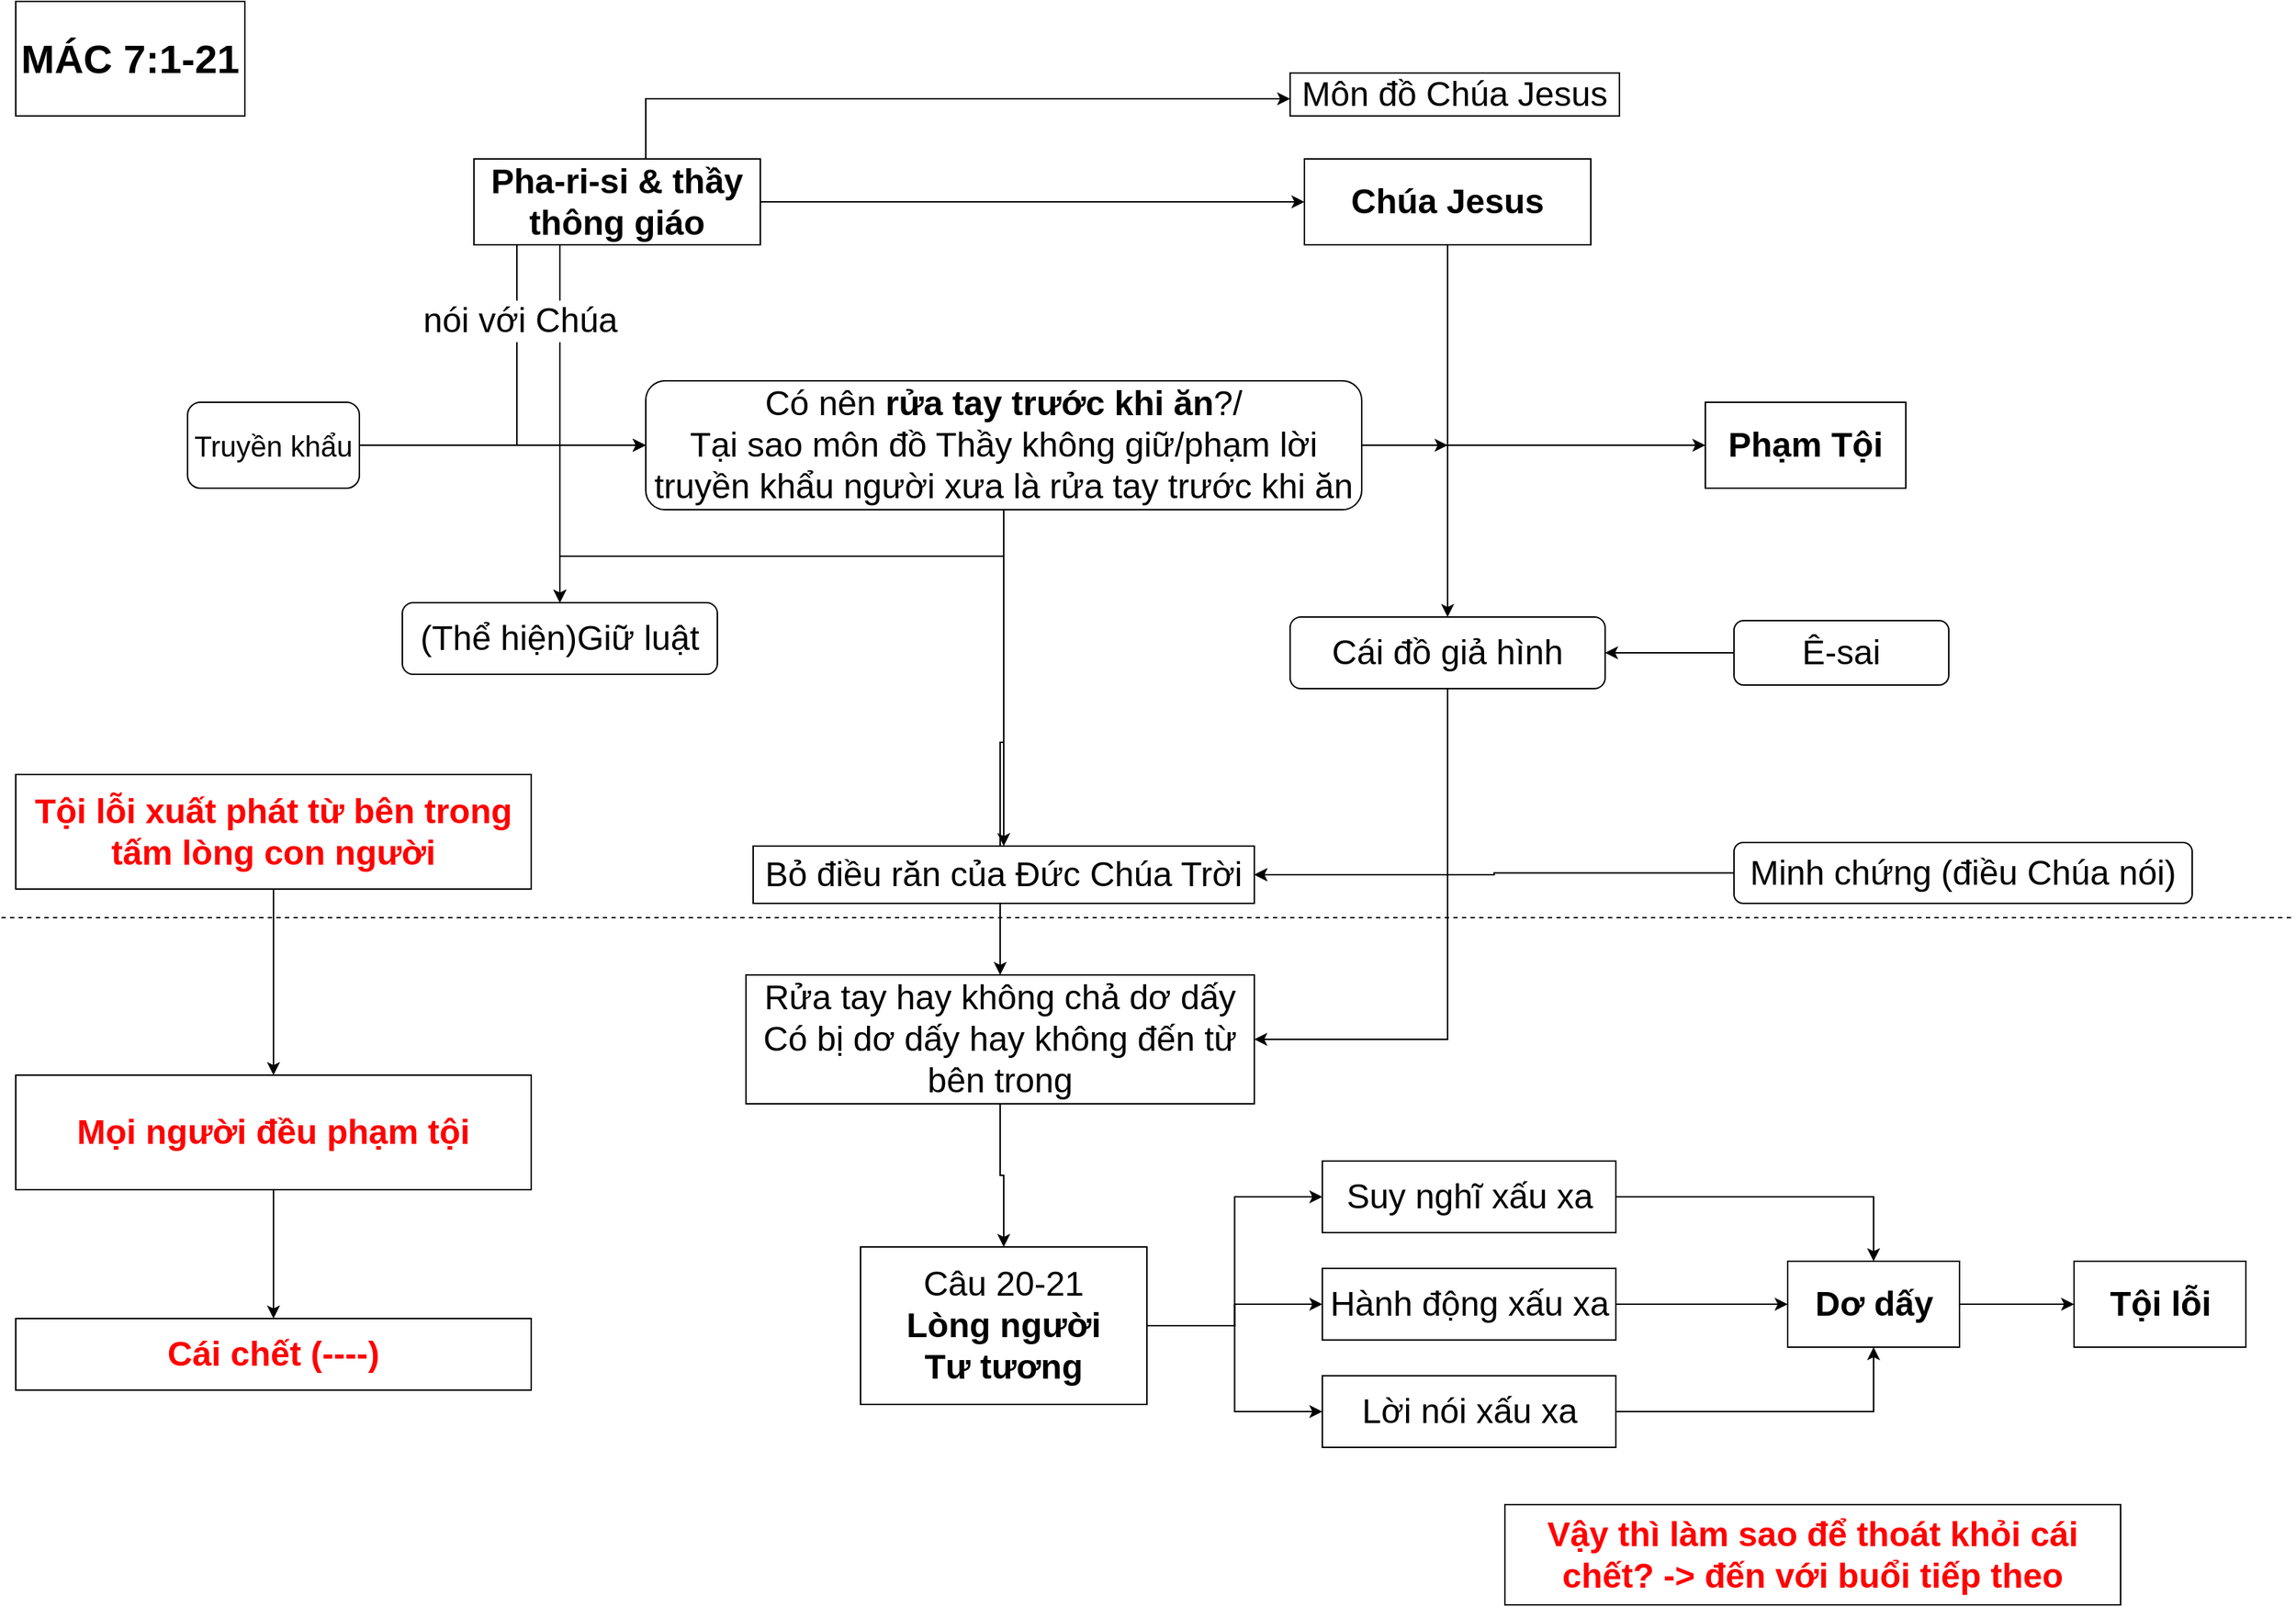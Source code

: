 <mxfile version="15.4.0" type="device"><diagram id="9ja8BAJ5M5d6TKW4qeOw" name="Page-1"><mxGraphModel dx="2440" dy="1618" grid="1" gridSize="10" guides="1" tooltips="1" connect="1" arrows="1" fold="1" page="1" pageScale="1" pageWidth="1654" pageHeight="1169" math="0" shadow="0"><root><mxCell id="0"/><mxCell id="1" parent="0"/><mxCell id="1fCRmZli-8uymP-yfOGV-1" value="MÁC 7:1-21" style="rounded=0;whiteSpace=wrap;html=1;fontStyle=1;fontSize=28;" vertex="1" parent="1"><mxGeometry x="40" y="40" width="160" height="80" as="geometry"/></mxCell><mxCell id="1fCRmZli-8uymP-yfOGV-14" style="edgeStyle=orthogonalEdgeStyle;rounded=0;orthogonalLoop=1;jettySize=auto;html=1;fontSize=24;" edge="1" parent="1" source="1fCRmZli-8uymP-yfOGV-2"><mxGeometry relative="1" as="geometry"><mxPoint x="1040" y="350" as="targetPoint"/></mxGeometry></mxCell><mxCell id="1fCRmZli-8uymP-yfOGV-19" style="edgeStyle=orthogonalEdgeStyle;rounded=0;orthogonalLoop=1;jettySize=auto;html=1;entryX=0.5;entryY=0;entryDx=0;entryDy=0;fontSize=24;" edge="1" parent="1" source="1fCRmZli-8uymP-yfOGV-2" target="1fCRmZli-8uymP-yfOGV-17"><mxGeometry relative="1" as="geometry"/></mxCell><mxCell id="1fCRmZli-8uymP-yfOGV-21" style="edgeStyle=orthogonalEdgeStyle;rounded=0;orthogonalLoop=1;jettySize=auto;html=1;entryX=0.5;entryY=0;entryDx=0;entryDy=0;fontSize=24;" edge="1" parent="1" source="1fCRmZli-8uymP-yfOGV-2" target="1fCRmZli-8uymP-yfOGV-20"><mxGeometry relative="1" as="geometry"/></mxCell><mxCell id="1fCRmZli-8uymP-yfOGV-29" style="edgeStyle=orthogonalEdgeStyle;rounded=0;orthogonalLoop=1;jettySize=auto;html=1;entryX=0.5;entryY=0;entryDx=0;entryDy=0;fontSize=24;" edge="1" parent="1" source="1fCRmZli-8uymP-yfOGV-2" target="1fCRmZli-8uymP-yfOGV-28"><mxGeometry relative="1" as="geometry"/></mxCell><mxCell id="1fCRmZli-8uymP-yfOGV-27" style="edgeStyle=orthogonalEdgeStyle;rounded=0;orthogonalLoop=1;jettySize=auto;html=1;entryX=0;entryY=0.5;entryDx=0;entryDy=0;fontSize=24;" edge="1" parent="1" source="1fCRmZli-8uymP-yfOGV-2" target="1fCRmZli-8uymP-yfOGV-26"><mxGeometry relative="1" as="geometry"/></mxCell><mxCell id="1fCRmZli-8uymP-yfOGV-2" value="&lt;span style=&quot;font-weight: normal&quot;&gt;Có nên &lt;/span&gt;rửa tay trước khi ăn&lt;span style=&quot;font-weight: normal&quot;&gt;?/&lt;br&gt;Tại sao môn đồ Thầy không giữ/phạm lời truyền khẩu người xưa là rửa tay trước khi ăn&lt;/span&gt;" style="rounded=1;whiteSpace=wrap;html=1;fontSize=24;fontStyle=1" vertex="1" parent="1"><mxGeometry x="480" y="305" width="500" height="90" as="geometry"/></mxCell><mxCell id="1fCRmZli-8uymP-yfOGV-6" style="edgeStyle=orthogonalEdgeStyle;rounded=0;orthogonalLoop=1;jettySize=auto;html=1;fontSize=24;" edge="1" parent="1" source="1fCRmZli-8uymP-yfOGV-3" target="1fCRmZli-8uymP-yfOGV-4"><mxGeometry relative="1" as="geometry"/></mxCell><mxCell id="1fCRmZli-8uymP-yfOGV-7" style="edgeStyle=orthogonalEdgeStyle;rounded=0;orthogonalLoop=1;jettySize=auto;html=1;fontSize=24;" edge="1" parent="1" source="1fCRmZli-8uymP-yfOGV-3"><mxGeometry relative="1" as="geometry"><mxPoint x="930" y="108" as="targetPoint"/><Array as="points"><mxPoint x="480" y="108"/></Array></mxGeometry></mxCell><mxCell id="1fCRmZli-8uymP-yfOGV-18" style="edgeStyle=orthogonalEdgeStyle;rounded=0;orthogonalLoop=1;jettySize=auto;html=1;fontSize=24;" edge="1" parent="1" source="1fCRmZli-8uymP-yfOGV-3" target="1fCRmZli-8uymP-yfOGV-17"><mxGeometry relative="1" as="geometry"><Array as="points"><mxPoint x="420" y="270"/><mxPoint x="420" y="270"/></Array></mxGeometry></mxCell><mxCell id="1fCRmZli-8uymP-yfOGV-8" style="edgeStyle=orthogonalEdgeStyle;rounded=0;orthogonalLoop=1;jettySize=auto;html=1;entryX=0;entryY=0.5;entryDx=0;entryDy=0;fontSize=24;" edge="1" parent="1" source="1fCRmZli-8uymP-yfOGV-3" target="1fCRmZli-8uymP-yfOGV-2"><mxGeometry relative="1" as="geometry"><Array as="points"><mxPoint x="390" y="350"/></Array></mxGeometry></mxCell><mxCell id="1fCRmZli-8uymP-yfOGV-9" value="nói với Chúa" style="edgeLabel;html=1;align=center;verticalAlign=middle;resizable=0;points=[];fontSize=24;" vertex="1" connectable="0" parent="1fCRmZli-8uymP-yfOGV-8"><mxGeometry x="-0.29" y="2" relative="1" as="geometry"><mxPoint y="-29" as="offset"/></mxGeometry></mxCell><mxCell id="1fCRmZli-8uymP-yfOGV-3" value="Pha-ri-si &amp;amp; thầy thông giáo" style="rounded=0;whiteSpace=wrap;html=1;fontSize=24;fontStyle=1" vertex="1" parent="1"><mxGeometry x="360" y="150" width="200" height="60" as="geometry"/></mxCell><mxCell id="1fCRmZli-8uymP-yfOGV-11" style="edgeStyle=orthogonalEdgeStyle;rounded=0;orthogonalLoop=1;jettySize=auto;html=1;fontSize=24;" edge="1" parent="1" source="1fCRmZli-8uymP-yfOGV-4" target="1fCRmZli-8uymP-yfOGV-10"><mxGeometry relative="1" as="geometry"/></mxCell><mxCell id="1fCRmZli-8uymP-yfOGV-4" value="Chúa Jesus" style="rounded=0;whiteSpace=wrap;html=1;fontSize=24;fontStyle=1" vertex="1" parent="1"><mxGeometry x="940" y="150" width="200" height="60" as="geometry"/></mxCell><mxCell id="1fCRmZli-8uymP-yfOGV-5" value="Môn đồ Chúa Jesus" style="rounded=0;whiteSpace=wrap;html=1;fontSize=24;" vertex="1" parent="1"><mxGeometry x="930" y="90" width="230" height="30" as="geometry"/></mxCell><mxCell id="1fCRmZli-8uymP-yfOGV-22" style="edgeStyle=orthogonalEdgeStyle;rounded=0;orthogonalLoop=1;jettySize=auto;html=1;entryX=1;entryY=0.5;entryDx=0;entryDy=0;fontSize=24;" edge="1" parent="1" source="1fCRmZli-8uymP-yfOGV-10" target="1fCRmZli-8uymP-yfOGV-20"><mxGeometry relative="1" as="geometry"><Array as="points"><mxPoint x="1040" y="650"/></Array></mxGeometry></mxCell><mxCell id="1fCRmZli-8uymP-yfOGV-30" style="edgeStyle=orthogonalEdgeStyle;rounded=0;orthogonalLoop=1;jettySize=auto;html=1;entryX=1;entryY=0.5;entryDx=0;entryDy=0;fontSize=24;" edge="1" parent="1" source="1fCRmZli-8uymP-yfOGV-10" target="1fCRmZli-8uymP-yfOGV-28"><mxGeometry relative="1" as="geometry"><Array as="points"><mxPoint x="1040" y="765"/></Array></mxGeometry></mxCell><mxCell id="1fCRmZli-8uymP-yfOGV-10" value="Cái đồ giả hình" style="rounded=1;whiteSpace=wrap;html=1;fontSize=24;" vertex="1" parent="1"><mxGeometry x="930" y="470" width="220" height="50" as="geometry"/></mxCell><mxCell id="1fCRmZli-8uymP-yfOGV-13" style="edgeStyle=orthogonalEdgeStyle;rounded=0;orthogonalLoop=1;jettySize=auto;html=1;fontSize=24;" edge="1" parent="1" source="1fCRmZli-8uymP-yfOGV-12" target="1fCRmZli-8uymP-yfOGV-2"><mxGeometry relative="1" as="geometry"/></mxCell><mxCell id="1fCRmZli-8uymP-yfOGV-12" value="&lt;font style=&quot;font-size: 20px&quot;&gt;Truyền khẩu&lt;/font&gt;" style="rounded=1;whiteSpace=wrap;html=1;fontSize=24;" vertex="1" parent="1"><mxGeometry x="160" y="320" width="120" height="60" as="geometry"/></mxCell><mxCell id="1fCRmZli-8uymP-yfOGV-16" style="edgeStyle=orthogonalEdgeStyle;rounded=0;orthogonalLoop=1;jettySize=auto;html=1;entryX=1;entryY=0.5;entryDx=0;entryDy=0;fontSize=24;" edge="1" parent="1" source="1fCRmZli-8uymP-yfOGV-15" target="1fCRmZli-8uymP-yfOGV-10"><mxGeometry relative="1" as="geometry"/></mxCell><mxCell id="1fCRmZli-8uymP-yfOGV-15" value="Ê-sai" style="rounded=1;whiteSpace=wrap;html=1;fontSize=24;" vertex="1" parent="1"><mxGeometry x="1240" y="472.5" width="150" height="45" as="geometry"/></mxCell><mxCell id="1fCRmZli-8uymP-yfOGV-17" value="(Thể hiện)Giữ luật" style="rounded=1;whiteSpace=wrap;html=1;fontSize=24;" vertex="1" parent="1"><mxGeometry x="310" y="460" width="220" height="50" as="geometry"/></mxCell><mxCell id="1fCRmZli-8uymP-yfOGV-20" value="Bỏ điều răn của Đức Chúa Trời" style="rounded=0;whiteSpace=wrap;html=1;fontSize=24;" vertex="1" parent="1"><mxGeometry x="555" y="630" width="350" height="40" as="geometry"/></mxCell><mxCell id="1fCRmZli-8uymP-yfOGV-24" style="edgeStyle=orthogonalEdgeStyle;rounded=0;orthogonalLoop=1;jettySize=auto;html=1;entryX=1;entryY=0.5;entryDx=0;entryDy=0;fontSize=24;" edge="1" parent="1" source="1fCRmZli-8uymP-yfOGV-23" target="1fCRmZli-8uymP-yfOGV-20"><mxGeometry relative="1" as="geometry"/></mxCell><mxCell id="1fCRmZli-8uymP-yfOGV-23" value="Minh chứng (điều Chúa nói)" style="rounded=1;whiteSpace=wrap;html=1;fontSize=24;" vertex="1" parent="1"><mxGeometry x="1240" y="627.5" width="320" height="42.5" as="geometry"/></mxCell><mxCell id="1fCRmZli-8uymP-yfOGV-25" value="" style="endArrow=none;dashed=1;html=1;rounded=0;fontSize=24;edgeStyle=orthogonalEdgeStyle;" edge="1" parent="1"><mxGeometry width="50" height="50" relative="1" as="geometry"><mxPoint x="30" y="680" as="sourcePoint"/><mxPoint x="1630" y="680" as="targetPoint"/></mxGeometry></mxCell><mxCell id="1fCRmZli-8uymP-yfOGV-26" value="Phạm Tội" style="rounded=0;whiteSpace=wrap;html=1;fontSize=24;fontStyle=1" vertex="1" parent="1"><mxGeometry x="1220" y="320" width="140" height="60" as="geometry"/></mxCell><mxCell id="1fCRmZli-8uymP-yfOGV-33" style="edgeStyle=orthogonalEdgeStyle;rounded=0;orthogonalLoop=1;jettySize=auto;html=1;entryX=0.5;entryY=0;entryDx=0;entryDy=0;fontSize=24;" edge="1" parent="1" source="1fCRmZli-8uymP-yfOGV-28" target="1fCRmZli-8uymP-yfOGV-31"><mxGeometry relative="1" as="geometry"/></mxCell><mxCell id="1fCRmZli-8uymP-yfOGV-28" value="Rửa tay hay không chả dơ dấy&lt;br&gt;Có bị dơ dấy hay không đến từ bên trong" style="rounded=0;whiteSpace=wrap;html=1;fontSize=24;" vertex="1" parent="1"><mxGeometry x="550" y="720" width="355" height="90" as="geometry"/></mxCell><mxCell id="1fCRmZli-8uymP-yfOGV-37" style="edgeStyle=orthogonalEdgeStyle;rounded=0;orthogonalLoop=1;jettySize=auto;html=1;entryX=0;entryY=0.5;entryDx=0;entryDy=0;fontSize=24;" edge="1" parent="1" source="1fCRmZli-8uymP-yfOGV-31" target="1fCRmZli-8uymP-yfOGV-34"><mxGeometry relative="1" as="geometry"/></mxCell><mxCell id="1fCRmZli-8uymP-yfOGV-38" style="edgeStyle=orthogonalEdgeStyle;rounded=0;orthogonalLoop=1;jettySize=auto;html=1;fontSize=24;" edge="1" parent="1" source="1fCRmZli-8uymP-yfOGV-31" target="1fCRmZli-8uymP-yfOGV-35"><mxGeometry relative="1" as="geometry"/></mxCell><mxCell id="1fCRmZli-8uymP-yfOGV-39" style="edgeStyle=orthogonalEdgeStyle;rounded=0;orthogonalLoop=1;jettySize=auto;html=1;entryX=0;entryY=0.5;entryDx=0;entryDy=0;fontSize=24;" edge="1" parent="1" source="1fCRmZli-8uymP-yfOGV-31" target="1fCRmZli-8uymP-yfOGV-36"><mxGeometry relative="1" as="geometry"/></mxCell><mxCell id="1fCRmZli-8uymP-yfOGV-31" value="Câu 20-21&lt;br&gt;&lt;b&gt;Lòng người&lt;br&gt;Tư tương&lt;br&gt;&lt;/b&gt;" style="rounded=0;whiteSpace=wrap;html=1;fontSize=24;" vertex="1" parent="1"><mxGeometry x="630" y="910" width="200" height="110" as="geometry"/></mxCell><mxCell id="1fCRmZli-8uymP-yfOGV-41" style="edgeStyle=orthogonalEdgeStyle;rounded=0;orthogonalLoop=1;jettySize=auto;html=1;entryX=0.5;entryY=0;entryDx=0;entryDy=0;fontSize=24;" edge="1" parent="1" source="1fCRmZli-8uymP-yfOGV-34" target="1fCRmZli-8uymP-yfOGV-40"><mxGeometry relative="1" as="geometry"/></mxCell><mxCell id="1fCRmZli-8uymP-yfOGV-34" value="Suy nghĩ xấu xa" style="rounded=0;whiteSpace=wrap;html=1;fontSize=24;" vertex="1" parent="1"><mxGeometry x="952.5" y="850" width="205" height="50" as="geometry"/></mxCell><mxCell id="1fCRmZli-8uymP-yfOGV-42" style="edgeStyle=orthogonalEdgeStyle;rounded=0;orthogonalLoop=1;jettySize=auto;html=1;fontSize=24;" edge="1" parent="1" source="1fCRmZli-8uymP-yfOGV-35" target="1fCRmZli-8uymP-yfOGV-40"><mxGeometry relative="1" as="geometry"/></mxCell><mxCell id="1fCRmZli-8uymP-yfOGV-35" value="Hành động xấu xa" style="rounded=0;whiteSpace=wrap;html=1;fontSize=24;" vertex="1" parent="1"><mxGeometry x="952.5" y="925" width="205" height="50" as="geometry"/></mxCell><mxCell id="1fCRmZli-8uymP-yfOGV-43" style="edgeStyle=orthogonalEdgeStyle;rounded=0;orthogonalLoop=1;jettySize=auto;html=1;entryX=0.5;entryY=1;entryDx=0;entryDy=0;fontSize=24;" edge="1" parent="1" source="1fCRmZli-8uymP-yfOGV-36" target="1fCRmZli-8uymP-yfOGV-40"><mxGeometry relative="1" as="geometry"/></mxCell><mxCell id="1fCRmZli-8uymP-yfOGV-36" value="Lời nói xấu xa" style="rounded=0;whiteSpace=wrap;html=1;fontSize=24;" vertex="1" parent="1"><mxGeometry x="952.5" y="1000" width="205" height="50" as="geometry"/></mxCell><mxCell id="1fCRmZli-8uymP-yfOGV-45" style="edgeStyle=orthogonalEdgeStyle;rounded=0;orthogonalLoop=1;jettySize=auto;html=1;fontSize=24;" edge="1" parent="1" source="1fCRmZli-8uymP-yfOGV-40" target="1fCRmZli-8uymP-yfOGV-44"><mxGeometry relative="1" as="geometry"/></mxCell><mxCell id="1fCRmZli-8uymP-yfOGV-40" value="Dơ dấy" style="rounded=0;whiteSpace=wrap;html=1;fontSize=24;fontStyle=1" vertex="1" parent="1"><mxGeometry x="1277.5" y="920" width="120" height="60" as="geometry"/></mxCell><mxCell id="1fCRmZli-8uymP-yfOGV-44" value="Tội lỗi" style="rounded=0;whiteSpace=wrap;html=1;fontSize=24;fontStyle=1" vertex="1" parent="1"><mxGeometry x="1477.5" y="920" width="120" height="60" as="geometry"/></mxCell><mxCell id="1fCRmZli-8uymP-yfOGV-49" style="edgeStyle=orthogonalEdgeStyle;rounded=0;orthogonalLoop=1;jettySize=auto;html=1;entryX=0.5;entryY=0;entryDx=0;entryDy=0;fontSize=24;fontColor=#FF0000;" edge="1" parent="1" source="1fCRmZli-8uymP-yfOGV-46" target="1fCRmZli-8uymP-yfOGV-48"><mxGeometry relative="1" as="geometry"/></mxCell><mxCell id="1fCRmZli-8uymP-yfOGV-46" value="Tội lỗi xuất phát từ bên trong tấm lòng con người" style="rounded=0;whiteSpace=wrap;html=1;fontSize=24;fontColor=#FF0000;fontStyle=1" vertex="1" parent="1"><mxGeometry x="40" y="580" width="360" height="80" as="geometry"/></mxCell><mxCell id="1fCRmZli-8uymP-yfOGV-51" style="edgeStyle=orthogonalEdgeStyle;rounded=0;orthogonalLoop=1;jettySize=auto;html=1;entryX=0.5;entryY=0;entryDx=0;entryDy=0;fontSize=24;fontColor=#FF0000;" edge="1" parent="1" source="1fCRmZli-8uymP-yfOGV-48" target="1fCRmZli-8uymP-yfOGV-50"><mxGeometry relative="1" as="geometry"/></mxCell><mxCell id="1fCRmZli-8uymP-yfOGV-48" value="Mọi người đều phạm tội" style="rounded=0;whiteSpace=wrap;html=1;fontSize=24;fontColor=#FF0000;fontStyle=1" vertex="1" parent="1"><mxGeometry x="40" y="790" width="360" height="80" as="geometry"/></mxCell><mxCell id="1fCRmZli-8uymP-yfOGV-50" value="Cái chết (----)" style="rounded=0;whiteSpace=wrap;html=1;fontSize=24;fontColor=#FF0000;fontStyle=1" vertex="1" parent="1"><mxGeometry x="40" y="960" width="360" height="50" as="geometry"/></mxCell><mxCell id="1fCRmZli-8uymP-yfOGV-52" value="Vậy thì làm sao để thoát khỏi cái chết? -&amp;gt; đến với buổi tiếp theo" style="rounded=0;whiteSpace=wrap;html=1;fontSize=24;fontColor=#FF0000;fontStyle=1" vertex="1" parent="1"><mxGeometry x="1080" y="1090" width="430" height="70" as="geometry"/></mxCell></root></mxGraphModel></diagram></mxfile>